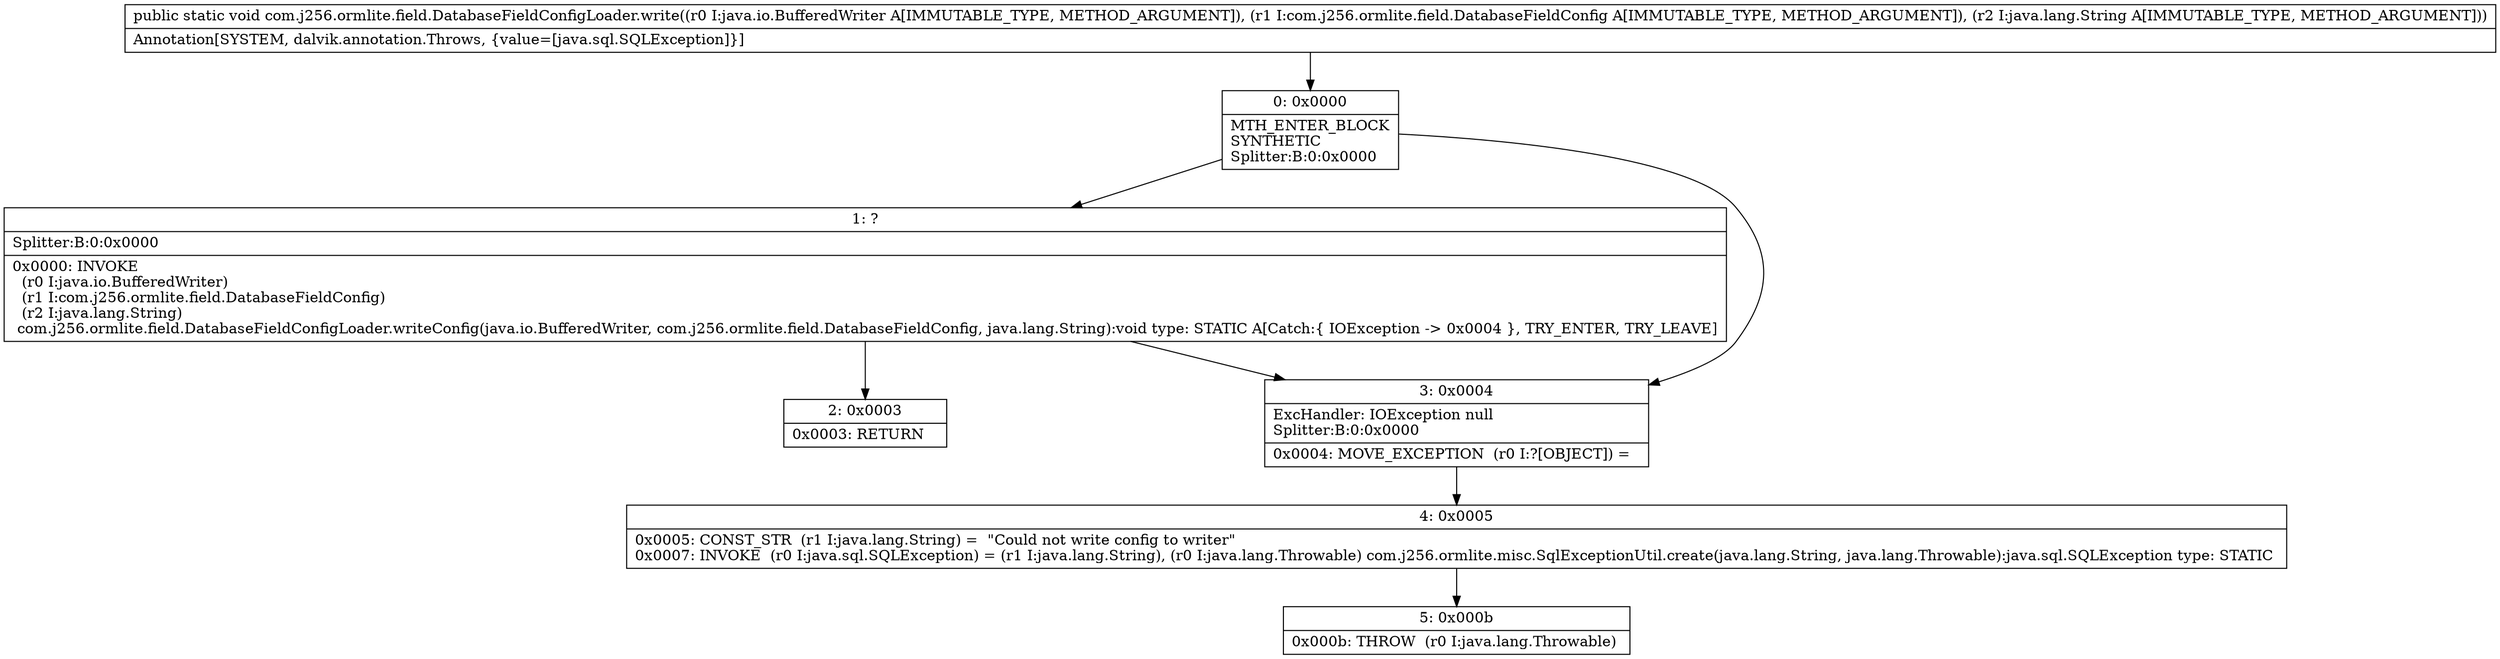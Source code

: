 digraph "CFG forcom.j256.ormlite.field.DatabaseFieldConfigLoader.write(Ljava\/io\/BufferedWriter;Lcom\/j256\/ormlite\/field\/DatabaseFieldConfig;Ljava\/lang\/String;)V" {
Node_0 [shape=record,label="{0\:\ 0x0000|MTH_ENTER_BLOCK\lSYNTHETIC\lSplitter:B:0:0x0000\l}"];
Node_1 [shape=record,label="{1\:\ ?|Splitter:B:0:0x0000\l|0x0000: INVOKE  \l  (r0 I:java.io.BufferedWriter)\l  (r1 I:com.j256.ormlite.field.DatabaseFieldConfig)\l  (r2 I:java.lang.String)\l com.j256.ormlite.field.DatabaseFieldConfigLoader.writeConfig(java.io.BufferedWriter, com.j256.ormlite.field.DatabaseFieldConfig, java.lang.String):void type: STATIC A[Catch:\{ IOException \-\> 0x0004 \}, TRY_ENTER, TRY_LEAVE]\l}"];
Node_2 [shape=record,label="{2\:\ 0x0003|0x0003: RETURN   \l}"];
Node_3 [shape=record,label="{3\:\ 0x0004|ExcHandler: IOException null\lSplitter:B:0:0x0000\l|0x0004: MOVE_EXCEPTION  (r0 I:?[OBJECT]) =  \l}"];
Node_4 [shape=record,label="{4\:\ 0x0005|0x0005: CONST_STR  (r1 I:java.lang.String) =  \"Could not write config to writer\" \l0x0007: INVOKE  (r0 I:java.sql.SQLException) = (r1 I:java.lang.String), (r0 I:java.lang.Throwable) com.j256.ormlite.misc.SqlExceptionUtil.create(java.lang.String, java.lang.Throwable):java.sql.SQLException type: STATIC \l}"];
Node_5 [shape=record,label="{5\:\ 0x000b|0x000b: THROW  (r0 I:java.lang.Throwable) \l}"];
MethodNode[shape=record,label="{public static void com.j256.ormlite.field.DatabaseFieldConfigLoader.write((r0 I:java.io.BufferedWriter A[IMMUTABLE_TYPE, METHOD_ARGUMENT]), (r1 I:com.j256.ormlite.field.DatabaseFieldConfig A[IMMUTABLE_TYPE, METHOD_ARGUMENT]), (r2 I:java.lang.String A[IMMUTABLE_TYPE, METHOD_ARGUMENT]))  | Annotation[SYSTEM, dalvik.annotation.Throws, \{value=[java.sql.SQLException]\}]\l}"];
MethodNode -> Node_0;
Node_0 -> Node_1;
Node_0 -> Node_3;
Node_1 -> Node_2;
Node_1 -> Node_3;
Node_3 -> Node_4;
Node_4 -> Node_5;
}

